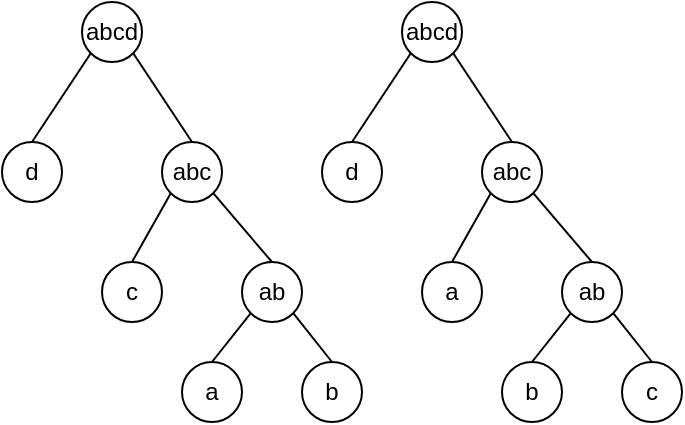 <mxfile version="24.7.6">
  <diagram name="Page-1" id="TwJ3v8vGoPVVe2mcMEZA">
    <mxGraphModel dx="1434" dy="793" grid="1" gridSize="10" guides="1" tooltips="1" connect="1" arrows="1" fold="1" page="1" pageScale="1" pageWidth="850" pageHeight="1100" math="0" shadow="0">
      <root>
        <mxCell id="0" />
        <mxCell id="1" parent="0" />
        <mxCell id="hGCilRiJ_WjDdyDnkMgZ-1" value="d" style="ellipse;whiteSpace=wrap;html=1;aspect=fixed;" vertex="1" parent="1">
          <mxGeometry x="290" y="300" width="30" height="30" as="geometry" />
        </mxCell>
        <mxCell id="hGCilRiJ_WjDdyDnkMgZ-2" value="c" style="ellipse;whiteSpace=wrap;html=1;aspect=fixed;direction=south;" vertex="1" parent="1">
          <mxGeometry x="340" y="360" width="30" height="30" as="geometry" />
        </mxCell>
        <mxCell id="hGCilRiJ_WjDdyDnkMgZ-3" value="abc" style="ellipse;whiteSpace=wrap;html=1;aspect=fixed;" vertex="1" parent="1">
          <mxGeometry x="370" y="300" width="30" height="30" as="geometry" />
        </mxCell>
        <mxCell id="hGCilRiJ_WjDdyDnkMgZ-4" value="b" style="ellipse;whiteSpace=wrap;html=1;aspect=fixed;" vertex="1" parent="1">
          <mxGeometry x="440" y="410" width="30" height="30" as="geometry" />
        </mxCell>
        <mxCell id="hGCilRiJ_WjDdyDnkMgZ-5" value="abcd" style="ellipse;whiteSpace=wrap;html=1;aspect=fixed;" vertex="1" parent="1">
          <mxGeometry x="330" y="230" width="30" height="30" as="geometry" />
        </mxCell>
        <mxCell id="hGCilRiJ_WjDdyDnkMgZ-6" value="ab" style="ellipse;whiteSpace=wrap;html=1;aspect=fixed;" vertex="1" parent="1">
          <mxGeometry x="410" y="360" width="30" height="30" as="geometry" />
        </mxCell>
        <mxCell id="hGCilRiJ_WjDdyDnkMgZ-7" value="a" style="ellipse;whiteSpace=wrap;html=1;aspect=fixed;" vertex="1" parent="1">
          <mxGeometry x="380" y="410" width="30" height="30" as="geometry" />
        </mxCell>
        <mxCell id="hGCilRiJ_WjDdyDnkMgZ-9" value="" style="endArrow=none;html=1;rounded=0;entryX=0;entryY=1;entryDx=0;entryDy=0;exitX=0.5;exitY=0;exitDx=0;exitDy=0;" edge="1" parent="1" source="hGCilRiJ_WjDdyDnkMgZ-1" target="hGCilRiJ_WjDdyDnkMgZ-5">
          <mxGeometry width="50" height="50" relative="1" as="geometry">
            <mxPoint x="230" y="320" as="sourcePoint" />
            <mxPoint x="280" y="270" as="targetPoint" />
          </mxGeometry>
        </mxCell>
        <mxCell id="hGCilRiJ_WjDdyDnkMgZ-10" value="" style="endArrow=none;html=1;rounded=0;entryX=0;entryY=1;entryDx=0;entryDy=0;exitX=0;exitY=0.5;exitDx=0;exitDy=0;" edge="1" parent="1" source="hGCilRiJ_WjDdyDnkMgZ-2" target="hGCilRiJ_WjDdyDnkMgZ-3">
          <mxGeometry width="50" height="50" relative="1" as="geometry">
            <mxPoint x="340" y="375" as="sourcePoint" />
            <mxPoint x="375" y="320" as="targetPoint" />
          </mxGeometry>
        </mxCell>
        <mxCell id="hGCilRiJ_WjDdyDnkMgZ-11" value="" style="endArrow=none;html=1;rounded=0;exitX=0.5;exitY=0;exitDx=0;exitDy=0;entryX=1;entryY=1;entryDx=0;entryDy=0;" edge="1" parent="1" source="hGCilRiJ_WjDdyDnkMgZ-3" target="hGCilRiJ_WjDdyDnkMgZ-5">
          <mxGeometry width="50" height="50" relative="1" as="geometry">
            <mxPoint x="315" y="320" as="sourcePoint" />
            <mxPoint x="350" y="260" as="targetPoint" />
          </mxGeometry>
        </mxCell>
        <mxCell id="hGCilRiJ_WjDdyDnkMgZ-12" value="" style="endArrow=none;html=1;rounded=0;entryX=0;entryY=1;entryDx=0;entryDy=0;exitX=0.5;exitY=0;exitDx=0;exitDy=0;" edge="1" parent="1" source="hGCilRiJ_WjDdyDnkMgZ-7" target="hGCilRiJ_WjDdyDnkMgZ-6">
          <mxGeometry width="50" height="50" relative="1" as="geometry">
            <mxPoint x="380" y="402.5" as="sourcePoint" />
            <mxPoint x="415" y="347.5" as="targetPoint" />
          </mxGeometry>
        </mxCell>
        <mxCell id="hGCilRiJ_WjDdyDnkMgZ-13" value="" style="endArrow=none;html=1;rounded=0;entryX=1;entryY=1;entryDx=0;entryDy=0;exitX=0.5;exitY=0;exitDx=0;exitDy=0;" edge="1" parent="1" source="hGCilRiJ_WjDdyDnkMgZ-4" target="hGCilRiJ_WjDdyDnkMgZ-6">
          <mxGeometry width="50" height="50" relative="1" as="geometry">
            <mxPoint x="460" y="405" as="sourcePoint" />
            <mxPoint x="495" y="350" as="targetPoint" />
          </mxGeometry>
        </mxCell>
        <mxCell id="hGCilRiJ_WjDdyDnkMgZ-14" value="" style="endArrow=none;html=1;rounded=0;entryX=1;entryY=1;entryDx=0;entryDy=0;exitX=0.5;exitY=0;exitDx=0;exitDy=0;" edge="1" parent="1" source="hGCilRiJ_WjDdyDnkMgZ-6" target="hGCilRiJ_WjDdyDnkMgZ-3">
          <mxGeometry width="50" height="50" relative="1" as="geometry">
            <mxPoint x="345" y="350" as="sourcePoint" />
            <mxPoint x="380" y="295" as="targetPoint" />
          </mxGeometry>
        </mxCell>
        <mxCell id="hGCilRiJ_WjDdyDnkMgZ-15" value="d" style="ellipse;whiteSpace=wrap;html=1;aspect=fixed;" vertex="1" parent="1">
          <mxGeometry x="450" y="300" width="30" height="30" as="geometry" />
        </mxCell>
        <mxCell id="hGCilRiJ_WjDdyDnkMgZ-16" value="a" style="ellipse;whiteSpace=wrap;html=1;aspect=fixed;direction=south;" vertex="1" parent="1">
          <mxGeometry x="500" y="360" width="30" height="30" as="geometry" />
        </mxCell>
        <mxCell id="hGCilRiJ_WjDdyDnkMgZ-17" value="abc" style="ellipse;whiteSpace=wrap;html=1;aspect=fixed;" vertex="1" parent="1">
          <mxGeometry x="530" y="300" width="30" height="30" as="geometry" />
        </mxCell>
        <mxCell id="hGCilRiJ_WjDdyDnkMgZ-18" value="c" style="ellipse;whiteSpace=wrap;html=1;aspect=fixed;" vertex="1" parent="1">
          <mxGeometry x="600" y="410" width="30" height="30" as="geometry" />
        </mxCell>
        <mxCell id="hGCilRiJ_WjDdyDnkMgZ-19" value="abcd" style="ellipse;whiteSpace=wrap;html=1;aspect=fixed;" vertex="1" parent="1">
          <mxGeometry x="490" y="230" width="30" height="30" as="geometry" />
        </mxCell>
        <mxCell id="hGCilRiJ_WjDdyDnkMgZ-20" value="ab" style="ellipse;whiteSpace=wrap;html=1;aspect=fixed;" vertex="1" parent="1">
          <mxGeometry x="570" y="360" width="30" height="30" as="geometry" />
        </mxCell>
        <mxCell id="hGCilRiJ_WjDdyDnkMgZ-21" value="b" style="ellipse;whiteSpace=wrap;html=1;aspect=fixed;" vertex="1" parent="1">
          <mxGeometry x="540" y="410" width="30" height="30" as="geometry" />
        </mxCell>
        <mxCell id="hGCilRiJ_WjDdyDnkMgZ-22" value="" style="endArrow=none;html=1;rounded=0;entryX=0;entryY=1;entryDx=0;entryDy=0;exitX=0.5;exitY=0;exitDx=0;exitDy=0;" edge="1" parent="1" source="hGCilRiJ_WjDdyDnkMgZ-15" target="hGCilRiJ_WjDdyDnkMgZ-19">
          <mxGeometry width="50" height="50" relative="1" as="geometry">
            <mxPoint x="390" y="320" as="sourcePoint" />
            <mxPoint x="440" y="270" as="targetPoint" />
          </mxGeometry>
        </mxCell>
        <mxCell id="hGCilRiJ_WjDdyDnkMgZ-23" value="" style="endArrow=none;html=1;rounded=0;entryX=0;entryY=1;entryDx=0;entryDy=0;exitX=0;exitY=0.5;exitDx=0;exitDy=0;" edge="1" parent="1" source="hGCilRiJ_WjDdyDnkMgZ-16" target="hGCilRiJ_WjDdyDnkMgZ-17">
          <mxGeometry width="50" height="50" relative="1" as="geometry">
            <mxPoint x="500" y="375" as="sourcePoint" />
            <mxPoint x="535" y="320" as="targetPoint" />
          </mxGeometry>
        </mxCell>
        <mxCell id="hGCilRiJ_WjDdyDnkMgZ-24" value="" style="endArrow=none;html=1;rounded=0;exitX=0.5;exitY=0;exitDx=0;exitDy=0;entryX=1;entryY=1;entryDx=0;entryDy=0;" edge="1" parent="1" source="hGCilRiJ_WjDdyDnkMgZ-17" target="hGCilRiJ_WjDdyDnkMgZ-19">
          <mxGeometry width="50" height="50" relative="1" as="geometry">
            <mxPoint x="475" y="320" as="sourcePoint" />
            <mxPoint x="510" y="260" as="targetPoint" />
          </mxGeometry>
        </mxCell>
        <mxCell id="hGCilRiJ_WjDdyDnkMgZ-25" value="" style="endArrow=none;html=1;rounded=0;entryX=0;entryY=1;entryDx=0;entryDy=0;exitX=0.5;exitY=0;exitDx=0;exitDy=0;" edge="1" parent="1" source="hGCilRiJ_WjDdyDnkMgZ-21" target="hGCilRiJ_WjDdyDnkMgZ-20">
          <mxGeometry width="50" height="50" relative="1" as="geometry">
            <mxPoint x="540" y="402.5" as="sourcePoint" />
            <mxPoint x="575" y="347.5" as="targetPoint" />
          </mxGeometry>
        </mxCell>
        <mxCell id="hGCilRiJ_WjDdyDnkMgZ-26" value="" style="endArrow=none;html=1;rounded=0;entryX=1;entryY=1;entryDx=0;entryDy=0;exitX=0.5;exitY=0;exitDx=0;exitDy=0;" edge="1" parent="1" source="hGCilRiJ_WjDdyDnkMgZ-18" target="hGCilRiJ_WjDdyDnkMgZ-20">
          <mxGeometry width="50" height="50" relative="1" as="geometry">
            <mxPoint x="620" y="405" as="sourcePoint" />
            <mxPoint x="655" y="350" as="targetPoint" />
          </mxGeometry>
        </mxCell>
        <mxCell id="hGCilRiJ_WjDdyDnkMgZ-27" value="" style="endArrow=none;html=1;rounded=0;entryX=1;entryY=1;entryDx=0;entryDy=0;exitX=0.5;exitY=0;exitDx=0;exitDy=0;" edge="1" parent="1" source="hGCilRiJ_WjDdyDnkMgZ-20" target="hGCilRiJ_WjDdyDnkMgZ-17">
          <mxGeometry width="50" height="50" relative="1" as="geometry">
            <mxPoint x="505" y="350" as="sourcePoint" />
            <mxPoint x="540" y="295" as="targetPoint" />
          </mxGeometry>
        </mxCell>
      </root>
    </mxGraphModel>
  </diagram>
</mxfile>
